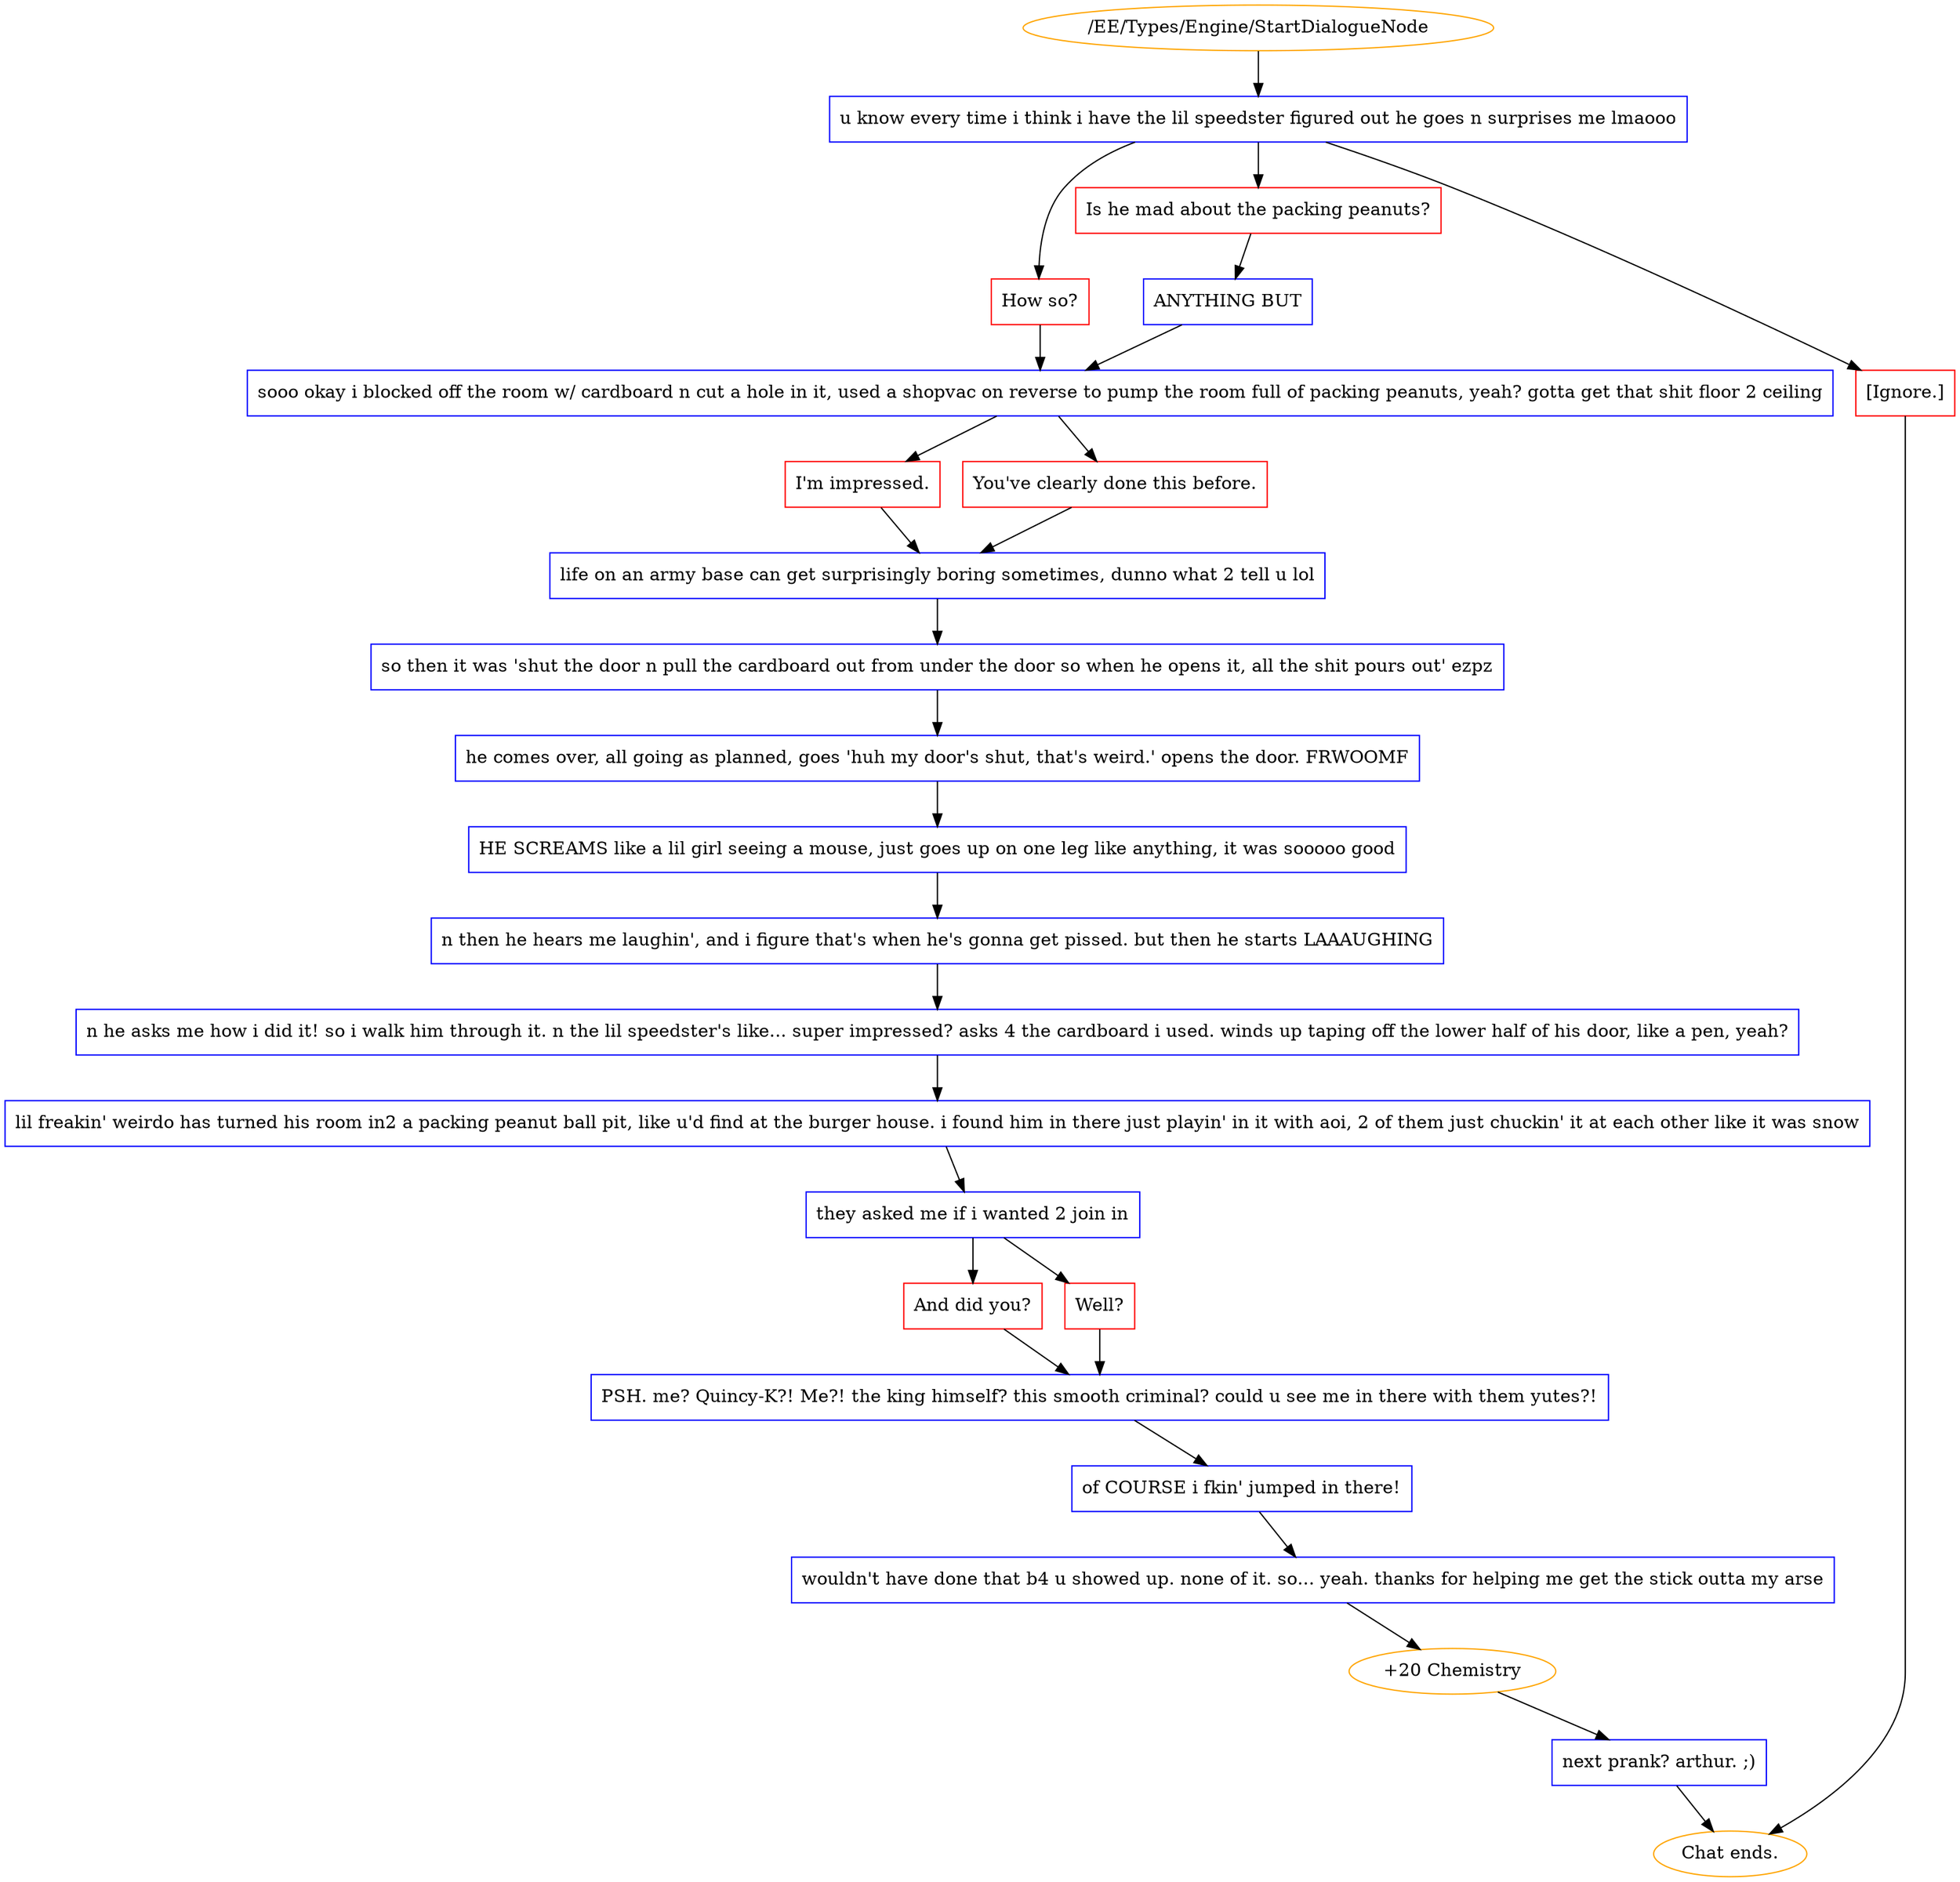 digraph {
	3451 [label="/EE/Types/Engine/StartDialogueNode",color=orange];
		3451 -> 3450;
	3450 [label="u know every time i think i have the lil speedster figured out he goes n surprises me lmaooo",shape=box,color=blue];
		3450 -> 3452;
		3450 -> 3453;
		3450 -> 3454;
	3452 [label="How so?",shape=box,color=red];
		3452 -> 3457;
	3453 [label="Is he mad about the packing peanuts?",shape=box,color=red];
		3453 -> 3456;
	3454 [label="[Ignore.]",shape=box,color=red];
		3454 -> "Chat ends.";
	3457 [label="sooo okay i blocked off the room w/ cardboard n cut a hole in it, used a shopvac on reverse to pump the room full of packing peanuts, yeah? gotta get that shit floor 2 ceiling",shape=box,color=blue];
		3457 -> 3459;
		3457 -> 3458;
	3456 [label="ANYTHING BUT",shape=box,color=blue];
		3456 -> 3457;
	"Chat ends." [color=orange];
	3459 [label="I'm impressed.",shape=box,color=red];
		3459 -> 3460;
	3458 [label="You've clearly done this before.",shape=box,color=red];
		3458 -> 3460;
	3460 [label="life on an army base can get surprisingly boring sometimes, dunno what 2 tell u lol",shape=box,color=blue];
		3460 -> 3461;
	3461 [label="so then it was 'shut the door n pull the cardboard out from under the door so when he opens it, all the shit pours out' ezpz",shape=box,color=blue];
		3461 -> 3462;
	3462 [label="he comes over, all going as planned, goes 'huh my door's shut, that's weird.' opens the door. FRWOOMF",shape=box,color=blue];
		3462 -> 3463;
	3463 [label="HE SCREAMS like a lil girl seeing a mouse, just goes up on one leg like anything, it was sooooo good",shape=box,color=blue];
		3463 -> 3467;
	3467 [label="n then he hears me laughin', and i figure that's when he's gonna get pissed. but then he starts LAAAUGHING",shape=box,color=blue];
		3467 -> 3464;
	3464 [label="n he asks me how i did it! so i walk him through it. n the lil speedster's like... super impressed? asks 4 the cardboard i used. winds up taping off the lower half of his door, like a pen, yeah?",shape=box,color=blue];
		3464 -> 3465;
	3465 [label="lil freakin' weirdo has turned his room in2 a packing peanut ball pit, like u'd find at the burger house. i found him in there just playin' in it with aoi, 2 of them just chuckin' it at each other like it was snow",shape=box,color=blue];
		3465 -> 3466;
	3466 [label="they asked me if i wanted 2 join in",shape=box,color=blue];
		3466 -> 3468;
		3466 -> 3469;
	3468 [label="And did you?",shape=box,color=red];
		3468 -> 3470;
	3469 [label="Well?",shape=box,color=red];
		3469 -> 3470;
	3470 [label="PSH. me? Quincy-K?! Me?! the king himself? this smooth criminal? could u see me in there with them yutes?!",shape=box,color=blue];
		3470 -> 3471;
	3471 [label="of COURSE i fkin' jumped in there!",shape=box,color=blue];
		3471 -> 3472;
	3472 [label="wouldn't have done that b4 u showed up. none of it. so... yeah. thanks for helping me get the stick outta my arse",shape=box,color=blue];
		3472 -> 3473;
	3473 [label="+20 Chemistry",color=orange];
		3473 -> 3474;
	3474 [label="next prank? arthur. ;)",shape=box,color=blue];
		3474 -> "Chat ends.";
	"Chat ends." [color=orange];
}
